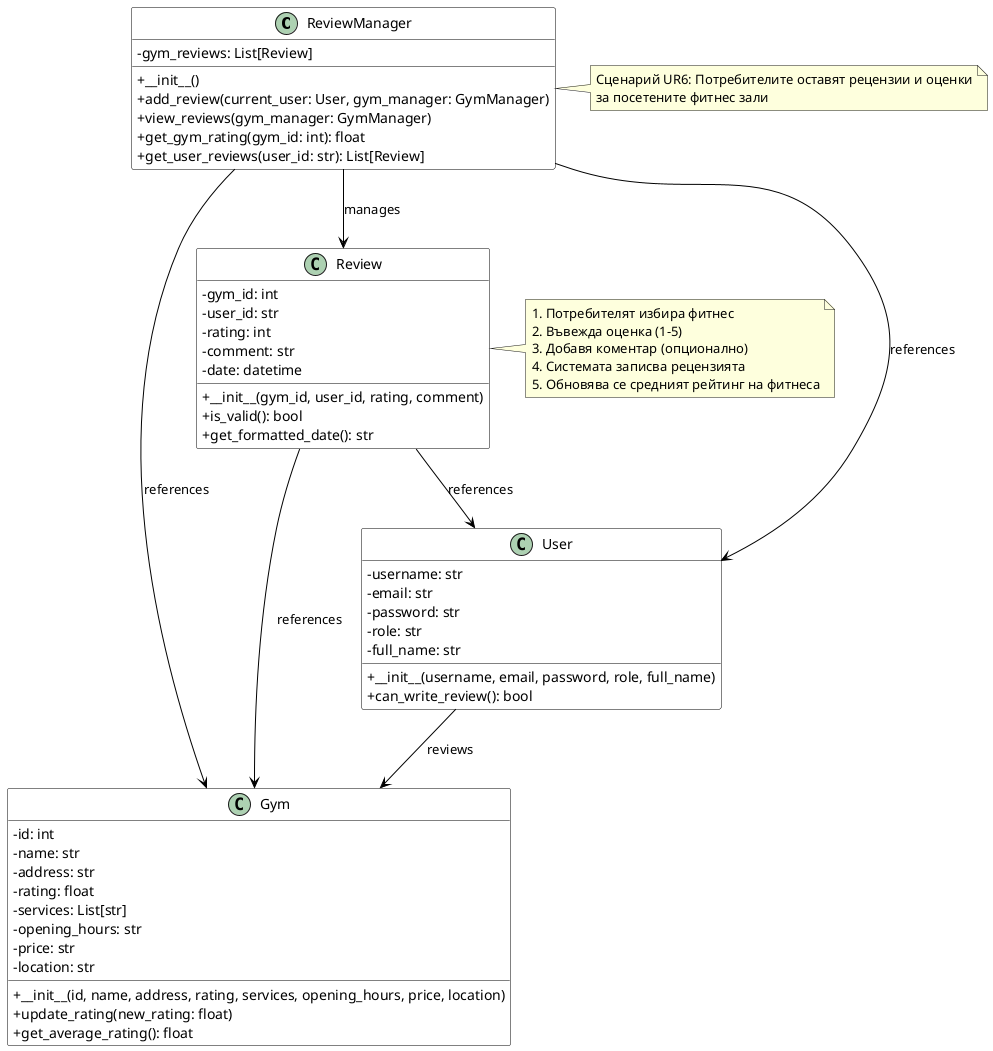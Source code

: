 @startuml Review Scenario (UR6)

' Стилове
skinparam classAttributeIconSize 0
skinparam class {
  BackgroundColor White
  ArrowColor Black
  BorderColor Black
}

' Основни класове за сценария с рецензии
class ReviewManager {
  - gym_reviews: List[Review]
  + __init__()
  + add_review(current_user: User, gym_manager: GymManager)
  + view_reviews(gym_manager: GymManager)
  + get_gym_rating(gym_id: int): float
  + get_user_reviews(user_id: str): List[Review]
}

' Модели
class Gym {
  - id: int
  - name: str
  - address: str
  - rating: float
  - services: List[str]
  - opening_hours: str
  - price: str
  - location: str
  + __init__(id, name, address, rating, services, opening_hours, price, location)
  + update_rating(new_rating: float)
  + get_average_rating(): float
}

class User {
  - username: str
  - email: str
  - password: str
  - role: str
  - full_name: str
  + __init__(username, email, password, role, full_name)
  + can_write_review(): bool
}

class Review {
  - gym_id: int
  - user_id: str
  - rating: int
  - comment: str
  - date: datetime
  + __init__(gym_id, user_id, rating, comment)
  + is_valid(): bool
  + get_formatted_date(): str
}

' Връзки
ReviewManager --> Review : manages
ReviewManager --> Gym : references
ReviewManager --> User : references

Review --> Gym : references
Review --> User : references

User --> Gym : reviews

' Сценарий
note right of ReviewManager
  Сценарий UR6: Потребителите оставят рецензии и оценки
  за посетените фитнес зали
end note

note right of Review
  1. Потребителят избира фитнес
  2. Въвежда оценка (1-5)
  3. Добавя коментар (опционално)
  4. Системата записва рецензията
  5. Обновява се средният рейтинг на фитнеса
end note

@enduml 